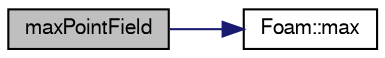 digraph "maxPointField"
{
  bgcolor="transparent";
  edge [fontname="FreeSans",fontsize="10",labelfontname="FreeSans",labelfontsize="10"];
  node [fontname="FreeSans",fontsize="10",shape=record];
  rankdir="LR";
  Node2276 [label="maxPointField",height=0.2,width=0.4,color="black", fillcolor="grey75", style="filled", fontcolor="black"];
  Node2276 -> Node2277 [color="midnightblue",fontsize="10",style="solid",fontname="FreeSans"];
  Node2277 [label="Foam::max",height=0.2,width=0.4,color="black",URL="$a21124.html#ac993e906cf2774ae77e666bc24e81733"];
}
